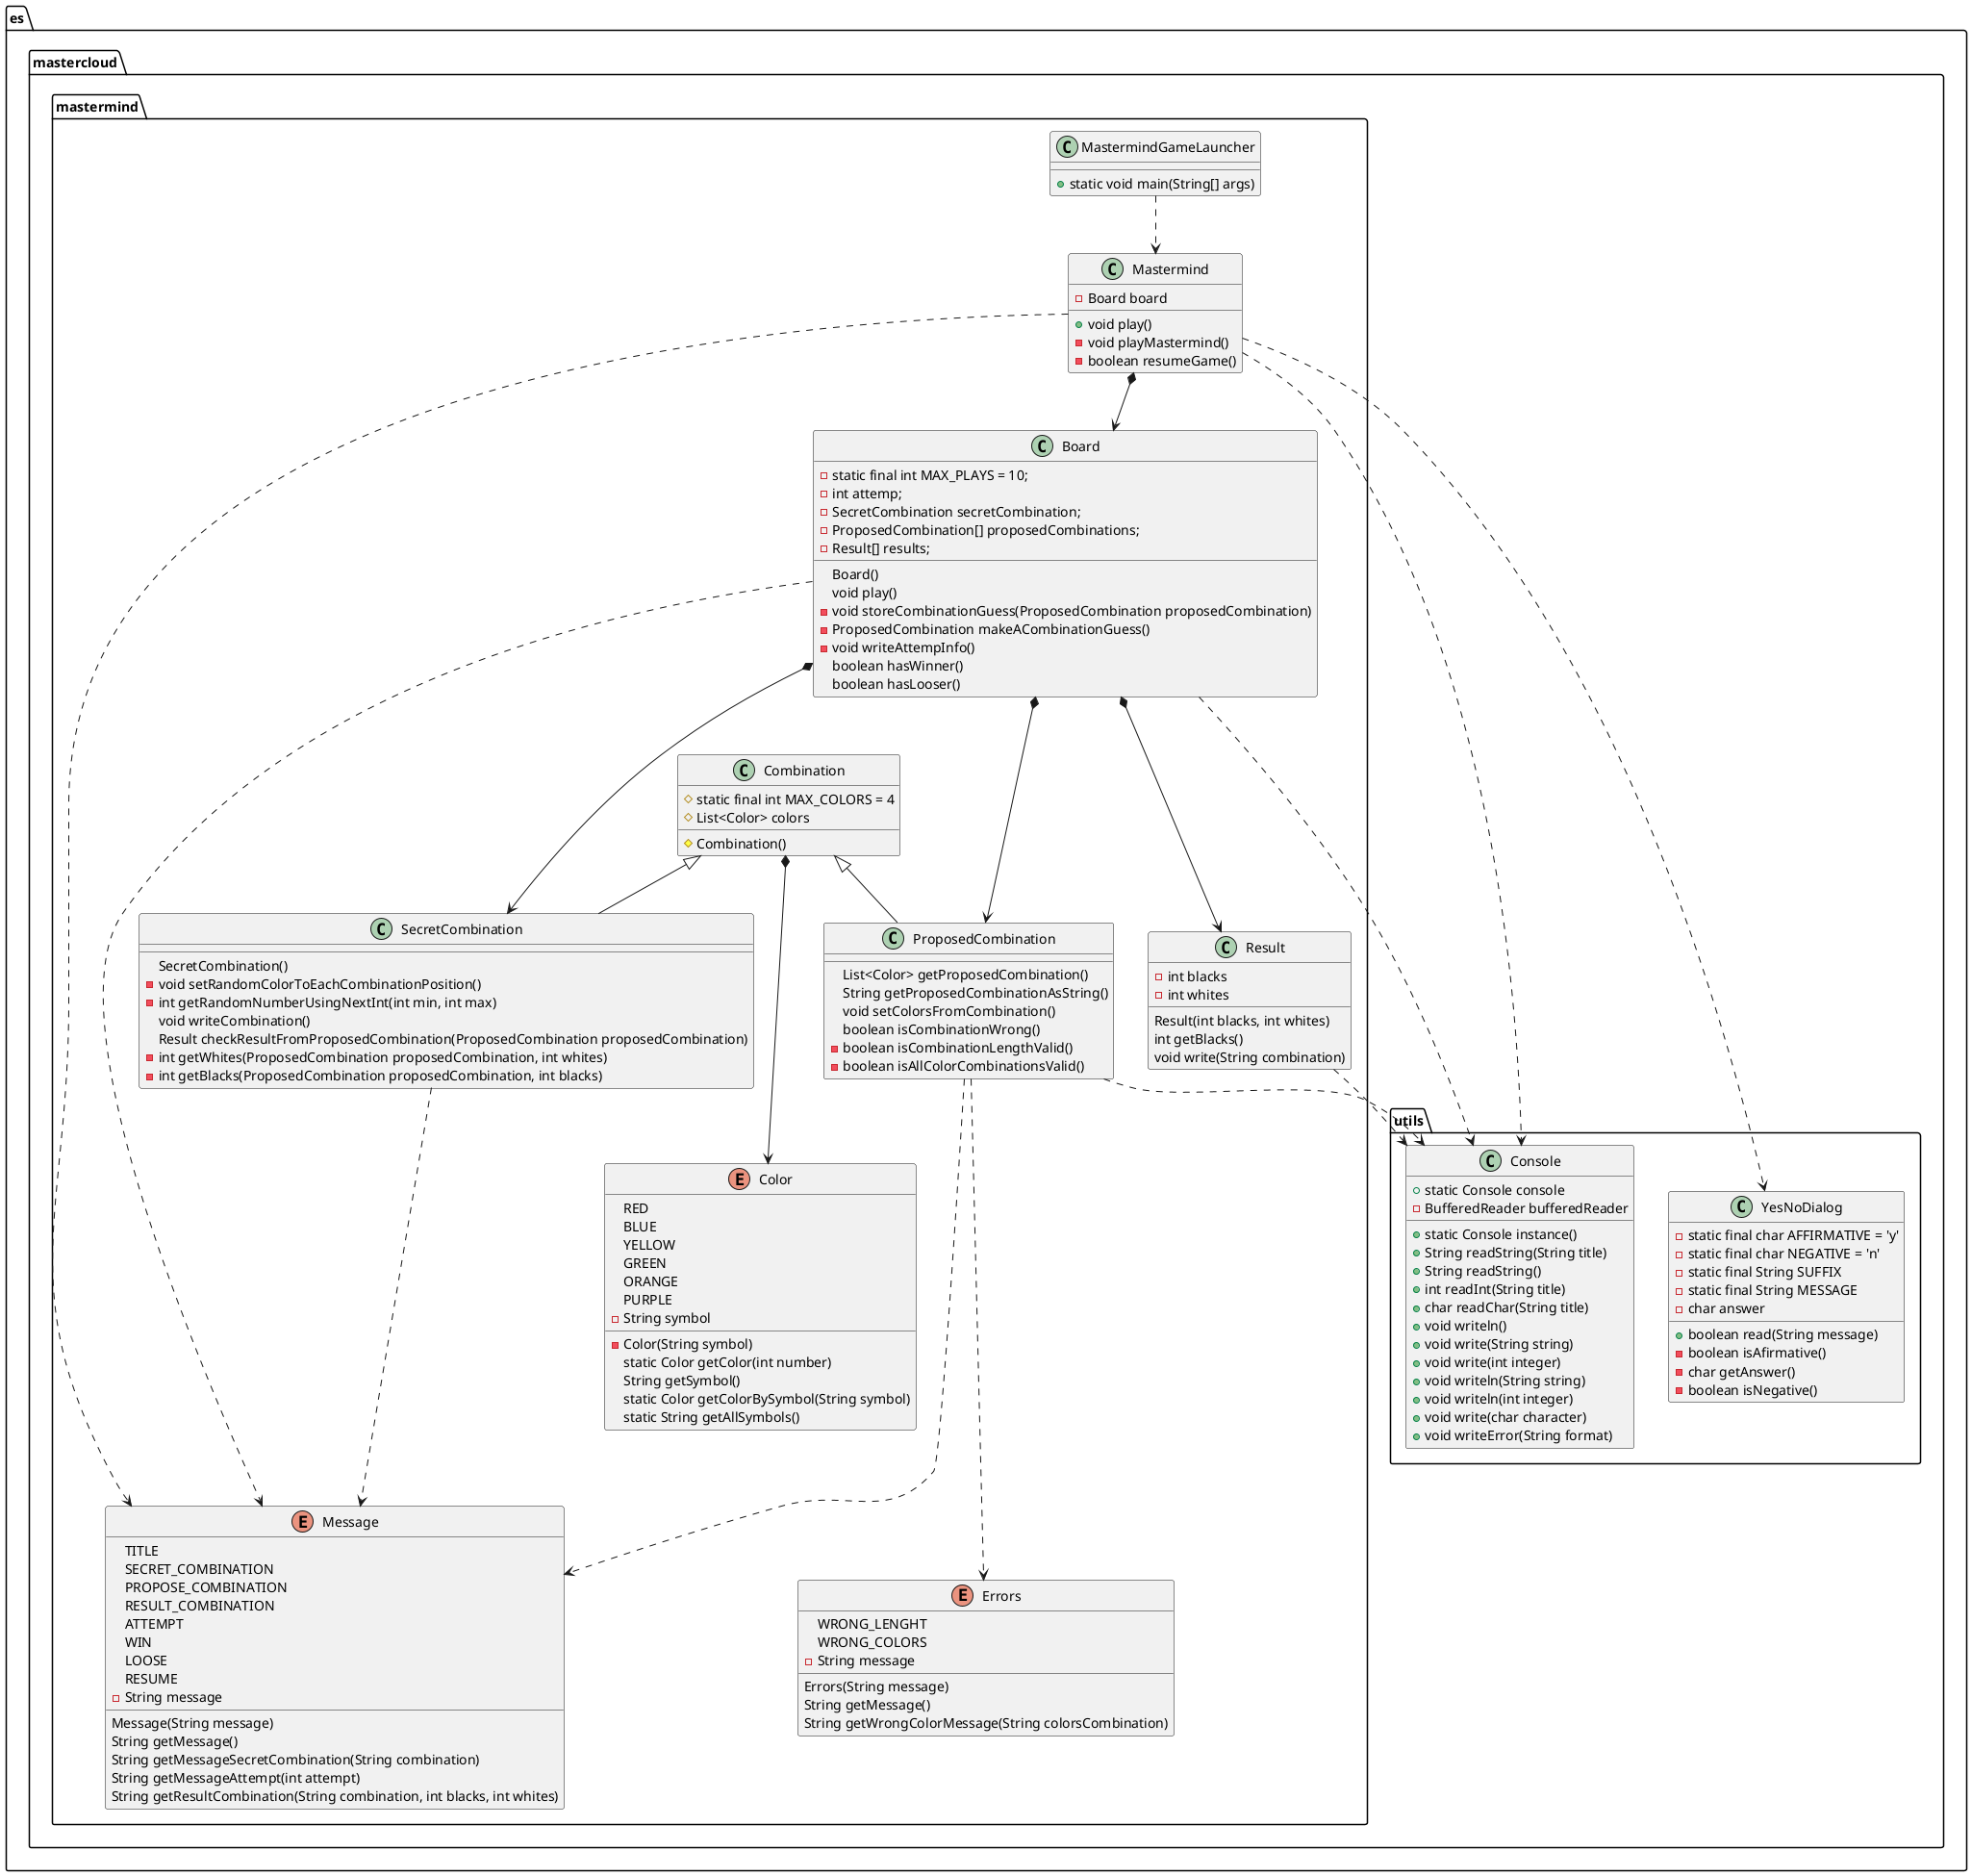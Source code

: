 @startuml

package "es.mastercloud.mastermind" {
  class MastermindGameLauncher {
    + static void main(String[] args)
  }

  class Mastermind {
    - Board board
    + void play()
    - void playMastermind()
    - boolean resumeGame()
  }

  class Board {
    - static final int MAX_PLAYS = 10;
    - int attemp;
    - SecretCombination secretCombination;
    - ProposedCombination[] proposedCombinations;
    - Result[] results;
    Board()
    void play()
    - void storeCombinationGuess(ProposedCombination proposedCombination)
    - ProposedCombination makeACombinationGuess()
    - void writeAttempInfo()
    boolean hasWinner()
    boolean hasLooser()
  }

  enum Color {
    RED
    BLUE
    YELLOW
    GREEN
    ORANGE
    PURPLE
    - String symbol
    - Color(String symbol)
    static Color getColor(int number)
    String getSymbol()
    static Color getColorBySymbol(String symbol)
    static String getAllSymbols()
  }

  class Combination {
    # static final int MAX_COLORS = 4
    # List<Color> colors
    # Combination()
  }

  class ProposedCombination  {
    List<Color> getProposedCombination()
    String getProposedCombinationAsString()
    void setColorsFromCombination()
    boolean isCombinationWrong()
    - boolean isCombinationLengthValid()
    - boolean isAllColorCombinationsValid()
  }

  class SecretCombination  {
    SecretCombination()
    - void setRandomColorToEachCombinationPosition()
    - int getRandomNumberUsingNextInt(int min, int max)
    void writeCombination()
    Result checkResultFromProposedCombination(ProposedCombination proposedCombination)
    - int getWhites(ProposedCombination proposedCombination, int whites)
    - int getBlacks(ProposedCombination proposedCombination, int blacks)
  }

  class Result {
    - int blacks
    - int whites
    Result(int blacks, int whites)
    int getBlacks()
    void write(String combination)
  }

  enum Errors {
    WRONG_LENGHT
    WRONG_COLORS
    - String message
    Errors(String message)
    String getMessage()
    String getWrongColorMessage(String colorsCombination)
  }

  enum Message {
    TITLE
    SECRET_COMBINATION
    PROPOSE_COMBINATION
    RESULT_COMBINATION
    ATTEMPT
    WIN
    LOOSE
    RESUME
    - String message
    Message(String message)
    String getMessage()
    String getMessageSecretCombination(String combination)
    String getMessageAttempt(int attempt)
    String getResultCombination(String combination, int blacks, int whites)
  }
}

package "es.mastercloud.utils" {
  class Console {
    + static Console console
    + static Console instance()
    - BufferedReader bufferedReader
    + String readString(String title)
    + String readString()
    + int readInt(String title)
    + char readChar(String title)
    + void writeln()
    + void write(String string)
    + void write(int integer)
    + void writeln(String string)
    + void writeln(int integer)
    + void write(char character)
    + void writeError(String format)
  }

  class YesNoDialog {
    - static final char AFFIRMATIVE = 'y'
    - static final char NEGATIVE = 'n'
    - static final String SUFFIX
    - static final String MESSAGE
    - char answer
    + boolean read(String message)
    - boolean isAfirmative()
    - char getAnswer()
    - boolean isNegative()
  }
}

MastermindGameLauncher ..> Mastermind
Mastermind *-down-> Board

Combination <|-- SecretCombination
Combination <|-- ProposedCombination
Board *---> SecretCombination
Board *---> ProposedCombination
Board *-down--> Result
Combination *---> Color

Mastermind ...> Message
Board ...> Message
SecretCombination ...> Message
ProposedCombination ...> Message
ProposedCombination ...> Errors

Mastermind ..> Console
Mastermind ..> YesNoDialog
Board ..> Console
ProposedCombination ..> Console
Result ..> Console

@enduml